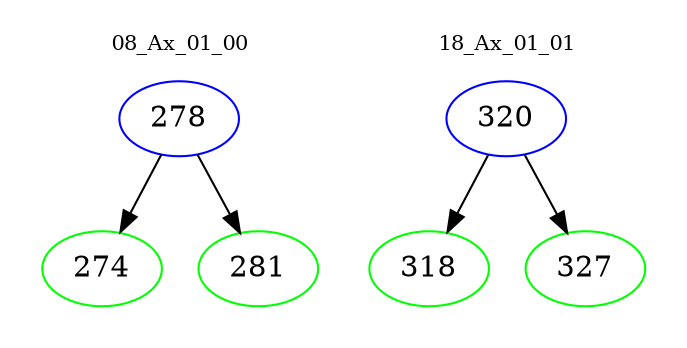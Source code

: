 digraph{
subgraph cluster_0 {
color = white
label = "08_Ax_01_00";
fontsize=10;
T0_278 [label="278", color="blue"]
T0_278 -> T0_274 [color="black"]
T0_274 [label="274", color="green"]
T0_278 -> T0_281 [color="black"]
T0_281 [label="281", color="green"]
}
subgraph cluster_1 {
color = white
label = "18_Ax_01_01";
fontsize=10;
T1_320 [label="320", color="blue"]
T1_320 -> T1_318 [color="black"]
T1_318 [label="318", color="green"]
T1_320 -> T1_327 [color="black"]
T1_327 [label="327", color="green"]
}
}
